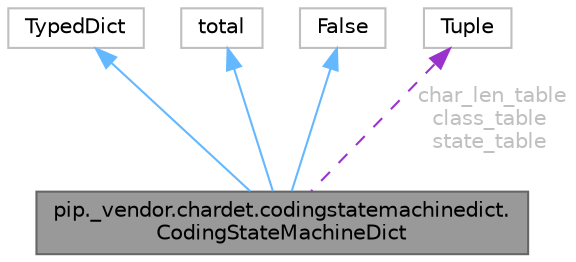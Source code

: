 digraph "pip._vendor.chardet.codingstatemachinedict.CodingStateMachineDict"
{
 // LATEX_PDF_SIZE
  bgcolor="transparent";
  edge [fontname=Helvetica,fontsize=10,labelfontname=Helvetica,labelfontsize=10];
  node [fontname=Helvetica,fontsize=10,shape=box,height=0.2,width=0.4];
  Node1 [id="Node000001",label="pip._vendor.chardet.codingstatemachinedict.\lCodingStateMachineDict",height=0.2,width=0.4,color="gray40", fillcolor="grey60", style="filled", fontcolor="black",tooltip=" "];
  Node2 -> Node1 [id="edge1_Node000001_Node000002",dir="back",color="steelblue1",style="solid",tooltip=" "];
  Node2 [id="Node000002",label="TypedDict",height=0.2,width=0.4,color="grey75", fillcolor="white", style="filled",URL="$da/de3/classTypedDict.html",tooltip=" "];
  Node3 -> Node1 [id="edge2_Node000001_Node000003",dir="back",color="steelblue1",style="solid",tooltip=" "];
  Node3 [id="Node000003",label="total",height=0.2,width=0.4,color="grey75", fillcolor="white", style="filled",URL="$dc/d58/classtotal.html",tooltip=" "];
  Node4 -> Node1 [id="edge3_Node000001_Node000004",dir="back",color="steelblue1",style="solid",tooltip=" "];
  Node4 [id="Node000004",label="False",height=0.2,width=0.4,color="grey75", fillcolor="white", style="filled",tooltip=" "];
  Node5 -> Node1 [id="edge4_Node000001_Node000005",dir="back",color="darkorchid3",style="dashed",tooltip=" ",label=" char_len_table\nclass_table\nstate_table",fontcolor="grey" ];
  Node5 [id="Node000005",label="Tuple",height=0.2,width=0.4,color="grey75", fillcolor="white", style="filled",tooltip=" "];
}
